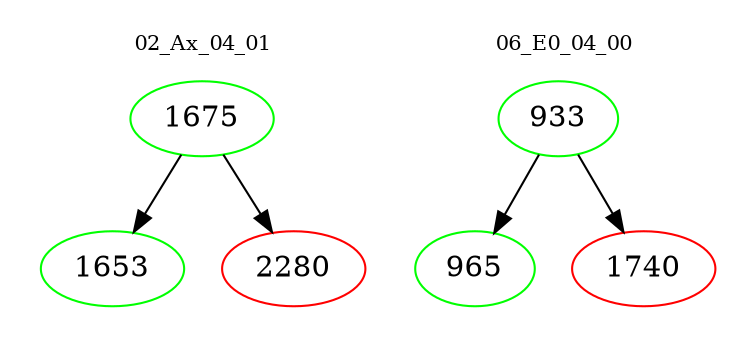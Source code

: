 digraph{
subgraph cluster_0 {
color = white
label = "02_Ax_04_01";
fontsize=10;
T0_1675 [label="1675", color="green"]
T0_1675 -> T0_1653 [color="black"]
T0_1653 [label="1653", color="green"]
T0_1675 -> T0_2280 [color="black"]
T0_2280 [label="2280", color="red"]
}
subgraph cluster_1 {
color = white
label = "06_E0_04_00";
fontsize=10;
T1_933 [label="933", color="green"]
T1_933 -> T1_965 [color="black"]
T1_965 [label="965", color="green"]
T1_933 -> T1_1740 [color="black"]
T1_1740 [label="1740", color="red"]
}
}
